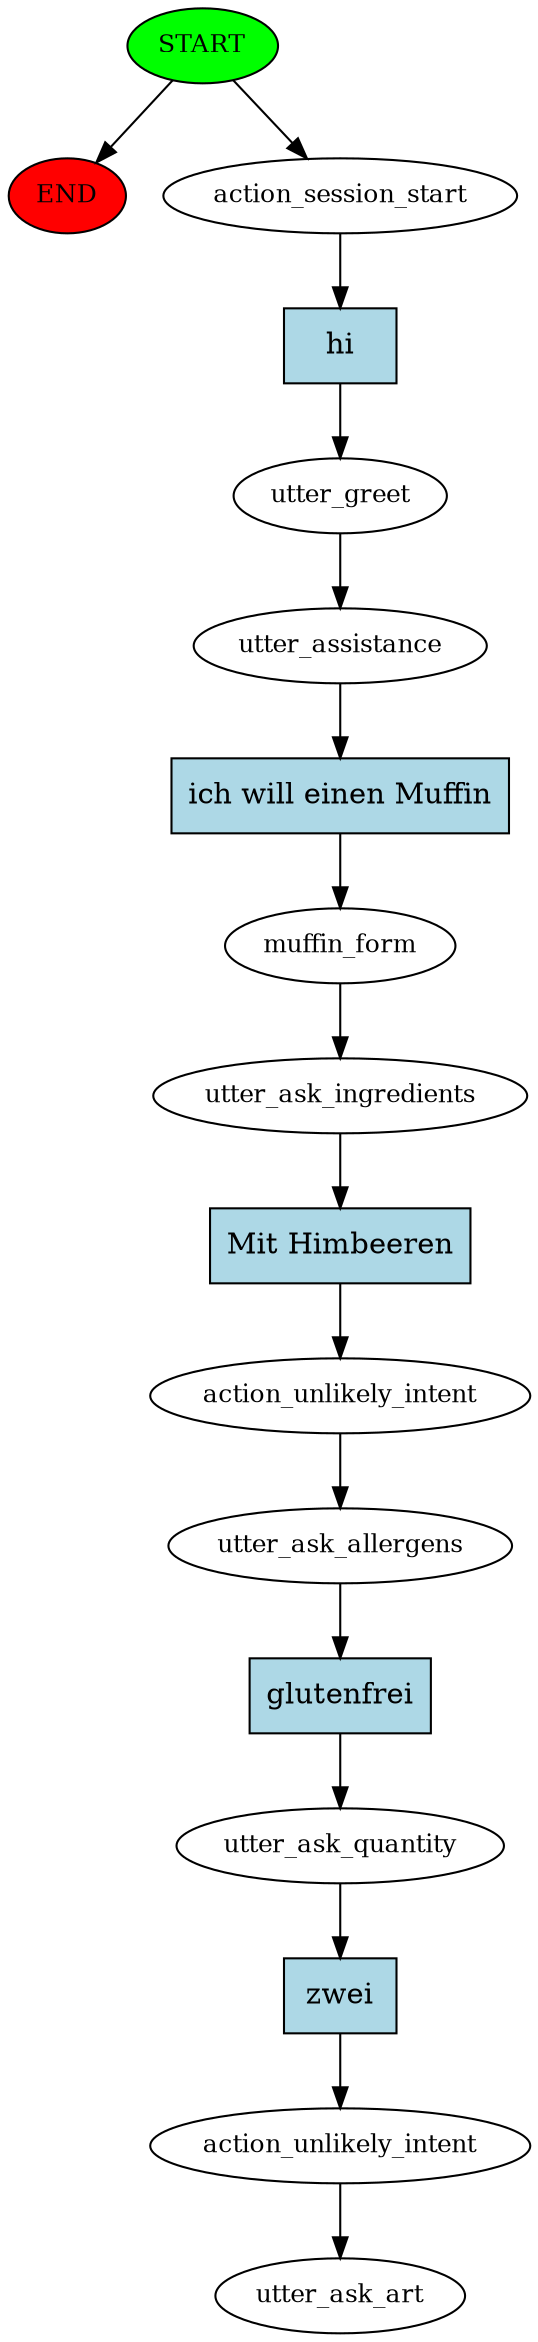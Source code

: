 digraph  {
0 [class="start active", fillcolor=green, fontsize=12, label=START, style=filled];
"-1" [class=end, fillcolor=red, fontsize=12, label=END, style=filled];
1 [class=active, fontsize=12, label=action_session_start];
2 [class=active, fontsize=12, label=utter_greet];
3 [class=active, fontsize=12, label=utter_assistance];
4 [class=active, fontsize=12, label=muffin_form];
5 [class=active, fontsize=12, label=utter_ask_ingredients];
6 [class=active, fontsize=12, label=action_unlikely_intent];
7 [class=active, fontsize=12, label=utter_ask_allergens];
8 [class=active, fontsize=12, label=utter_ask_quantity];
9 [class=active, fontsize=12, label=action_unlikely_intent];
10 [class="dashed active", fontsize=12, label=utter_ask_art];
11 [class="intent active", fillcolor=lightblue, label=hi, shape=rect, style=filled];
12 [class="intent active", fillcolor=lightblue, label="ich will einen Muffin", shape=rect, style=filled];
13 [class="intent active", fillcolor=lightblue, label="Mit Himbeeren", shape=rect, style=filled];
14 [class="intent active", fillcolor=lightblue, label=glutenfrei, shape=rect, style=filled];
15 [class="intent active", fillcolor=lightblue, label=zwei, shape=rect, style=filled];
0 -> "-1"  [class="", key=NONE, label=""];
0 -> 1  [class=active, key=NONE, label=""];
1 -> 11  [class=active, key=0];
2 -> 3  [class=active, key=NONE, label=""];
3 -> 12  [class=active, key=0];
4 -> 5  [class=active, key=NONE, label=""];
5 -> 13  [class=active, key=0];
6 -> 7  [class=active, key=NONE, label=""];
7 -> 14  [class=active, key=0];
8 -> 15  [class=active, key=0];
9 -> 10  [class=active, key=NONE, label=""];
11 -> 2  [class=active, key=0];
12 -> 4  [class=active, key=0];
13 -> 6  [class=active, key=0];
14 -> 8  [class=active, key=0];
15 -> 9  [class=active, key=0];
}
